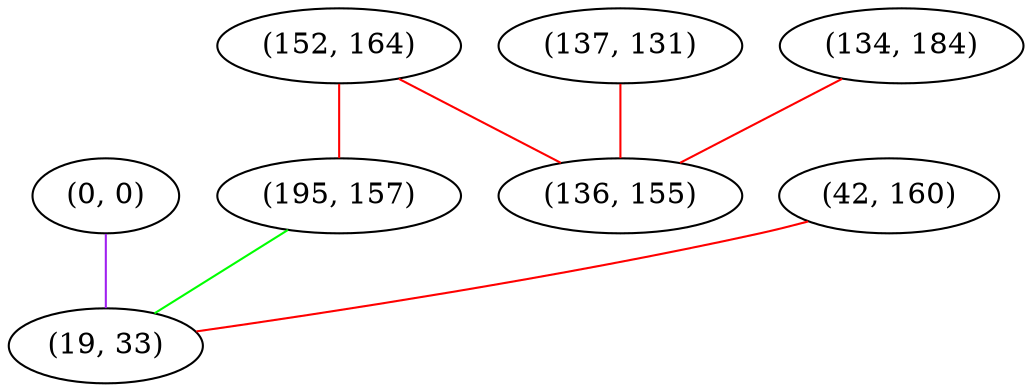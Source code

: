 graph "" {
"(0, 0)";
"(137, 131)";
"(152, 164)";
"(134, 184)";
"(195, 157)";
"(42, 160)";
"(136, 155)";
"(19, 33)";
"(0, 0)" -- "(19, 33)"  [color=purple, key=0, weight=4];
"(137, 131)" -- "(136, 155)"  [color=red, key=0, weight=1];
"(152, 164)" -- "(136, 155)"  [color=red, key=0, weight=1];
"(152, 164)" -- "(195, 157)"  [color=red, key=0, weight=1];
"(134, 184)" -- "(136, 155)"  [color=red, key=0, weight=1];
"(195, 157)" -- "(19, 33)"  [color=green, key=0, weight=2];
"(42, 160)" -- "(19, 33)"  [color=red, key=0, weight=1];
}
